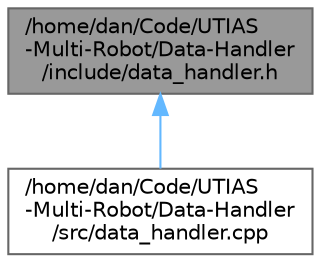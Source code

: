 digraph "/home/dan/Code/UTIAS-Multi-Robot/Data-Handler/include/data_handler.h"
{
 // LATEX_PDF_SIZE
  bgcolor="transparent";
  edge [fontname=Helvetica,fontsize=10,labelfontname=Helvetica,labelfontsize=10];
  node [fontname=Helvetica,fontsize=10,shape=box,height=0.2,width=0.4];
  Node1 [id="Node000001",label="/home/dan/Code/UTIAS\l-Multi-Robot/Data-Handler\l/include/data_handler.h",height=0.2,width=0.4,color="gray40", fillcolor="grey60", style="filled", fontcolor="black",tooltip=" "];
  Node1 -> Node2 [id="edge1_Node000001_Node000002",dir="back",color="steelblue1",style="solid",tooltip=" "];
  Node2 [id="Node000002",label="/home/dan/Code/UTIAS\l-Multi-Robot/Data-Handler\l/src/data_handler.cpp",height=0.2,width=0.4,color="grey40", fillcolor="white", style="filled",URL="$data__handler_8cpp.html",tooltip=" "];
}
